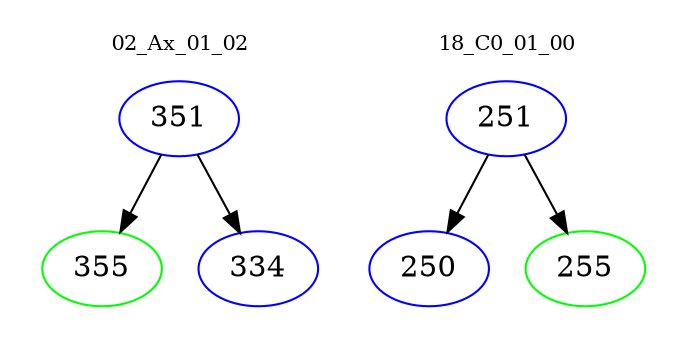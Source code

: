 digraph{
subgraph cluster_0 {
color = white
label = "02_Ax_01_02";
fontsize=10;
T0_351 [label="351", color="blue"]
T0_351 -> T0_355 [color="black"]
T0_355 [label="355", color="green"]
T0_351 -> T0_334 [color="black"]
T0_334 [label="334", color="blue"]
}
subgraph cluster_1 {
color = white
label = "18_C0_01_00";
fontsize=10;
T1_251 [label="251", color="blue"]
T1_251 -> T1_250 [color="black"]
T1_250 [label="250", color="blue"]
T1_251 -> T1_255 [color="black"]
T1_255 [label="255", color="green"]
}
}
